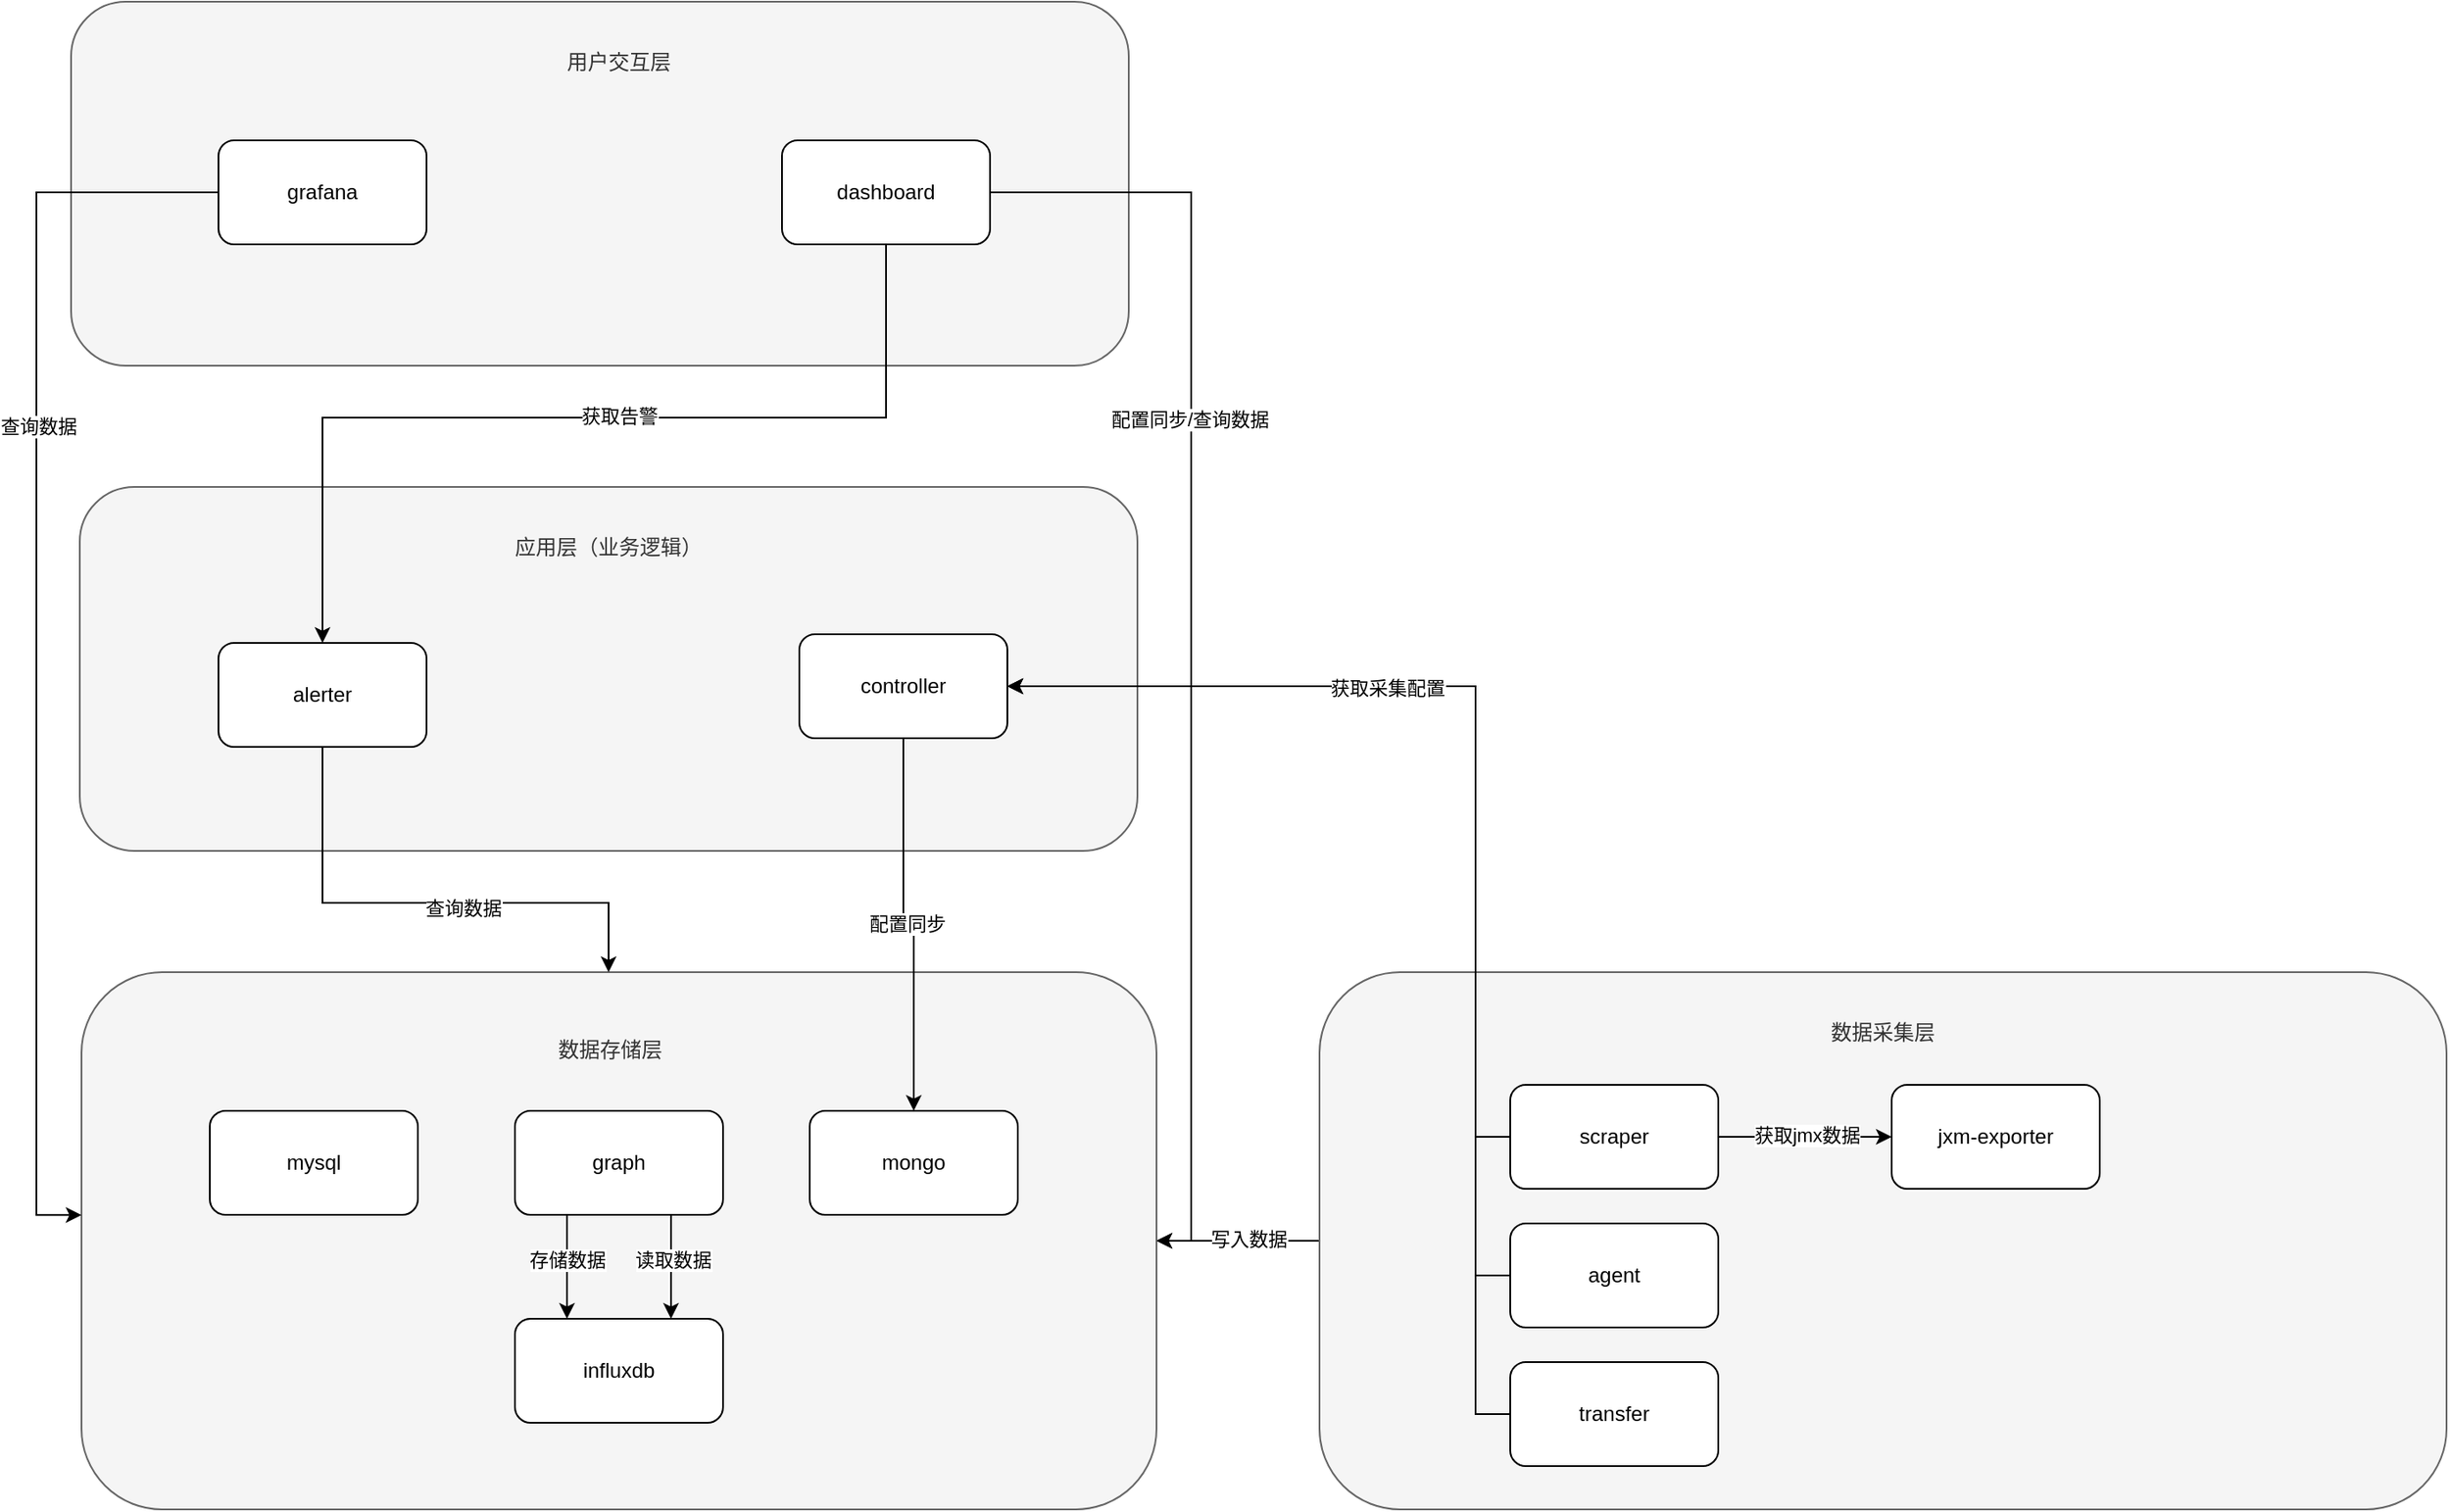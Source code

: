 <mxfile version="27.1.4">
  <diagram name="第 1 页" id="fY5CujeRPEhwM3bfNNjF">
    <mxGraphModel dx="1546" dy="846" grid="1" gridSize="10" guides="1" tooltips="1" connect="1" arrows="1" fold="1" page="1" pageScale="1" pageWidth="827" pageHeight="1169" math="0" shadow="0">
      <root>
        <mxCell id="0" />
        <mxCell id="1" parent="0" />
        <mxCell id="2rTzAIaTju17xesEqHSP-37" style="edgeStyle=orthogonalEdgeStyle;rounded=0;orthogonalLoop=1;jettySize=auto;html=1;entryX=1;entryY=0.5;entryDx=0;entryDy=0;" edge="1" parent="1" source="2rTzAIaTju17xesEqHSP-2" target="2rTzAIaTju17xesEqHSP-1">
          <mxGeometry relative="1" as="geometry" />
        </mxCell>
        <mxCell id="2rTzAIaTju17xesEqHSP-38" value="写入数据" style="edgeLabel;html=1;align=center;verticalAlign=middle;resizable=0;points=[];" vertex="1" connectable="0" parent="2rTzAIaTju17xesEqHSP-37">
          <mxGeometry x="-0.118" y="-1" relative="1" as="geometry">
            <mxPoint as="offset" />
          </mxGeometry>
        </mxCell>
        <mxCell id="2rTzAIaTju17xesEqHSP-2" value="" style="rounded=1;whiteSpace=wrap;html=1;fillColor=#f5f5f5;fontColor=#333333;strokeColor=#666666;" vertex="1" parent="1">
          <mxGeometry x="840" y="590" width="650" height="310" as="geometry" />
        </mxCell>
        <mxCell id="2rTzAIaTju17xesEqHSP-1" value="" style="rounded=1;whiteSpace=wrap;html=1;fillColor=#f5f5f5;fontColor=#333333;strokeColor=#666666;" vertex="1" parent="1">
          <mxGeometry x="126" y="590" width="620" height="310" as="geometry" />
        </mxCell>
        <mxCell id="ItZwud2vc75NwTR2prj7-14" value="" style="rounded=1;whiteSpace=wrap;html=1;fillColor=#f5f5f5;fontColor=#333333;strokeColor=#666666;" parent="1" vertex="1">
          <mxGeometry x="125" y="310" width="610" height="210" as="geometry" />
        </mxCell>
        <mxCell id="2rTzAIaTju17xesEqHSP-6" value="" style="edgeStyle=orthogonalEdgeStyle;rounded=0;orthogonalLoop=1;jettySize=auto;html=1;" edge="1" parent="1" source="ItZwud2vc75NwTR2prj7-2" target="2rTzAIaTju17xesEqHSP-5">
          <mxGeometry relative="1" as="geometry">
            <Array as="points">
              <mxPoint x="406" y="780" />
              <mxPoint x="406" y="780" />
            </Array>
          </mxGeometry>
        </mxCell>
        <mxCell id="2rTzAIaTju17xesEqHSP-9" value="存储数据" style="edgeLabel;html=1;align=center;verticalAlign=middle;resizable=0;points=[];" vertex="1" connectable="0" parent="2rTzAIaTju17xesEqHSP-6">
          <mxGeometry x="-0.133" relative="1" as="geometry">
            <mxPoint as="offset" />
          </mxGeometry>
        </mxCell>
        <mxCell id="2rTzAIaTju17xesEqHSP-8" style="edgeStyle=orthogonalEdgeStyle;rounded=0;orthogonalLoop=1;jettySize=auto;html=1;exitX=0.75;exitY=1;exitDx=0;exitDy=0;entryX=0.75;entryY=0;entryDx=0;entryDy=0;" edge="1" parent="1" source="ItZwud2vc75NwTR2prj7-2" target="2rTzAIaTju17xesEqHSP-5">
          <mxGeometry relative="1" as="geometry" />
        </mxCell>
        <mxCell id="2rTzAIaTju17xesEqHSP-10" value="读取数据" style="edgeLabel;html=1;align=center;verticalAlign=middle;resizable=0;points=[];" vertex="1" connectable="0" parent="2rTzAIaTju17xesEqHSP-8">
          <mxGeometry x="-0.133" y="1" relative="1" as="geometry">
            <mxPoint as="offset" />
          </mxGeometry>
        </mxCell>
        <mxCell id="ItZwud2vc75NwTR2prj7-2" value="graph" style="rounded=1;whiteSpace=wrap;html=1;" parent="1" vertex="1">
          <mxGeometry x="376" y="670" width="120" height="60" as="geometry" />
        </mxCell>
        <mxCell id="ItZwud2vc75NwTR2prj7-9" value="" style="edgeStyle=orthogonalEdgeStyle;rounded=0;orthogonalLoop=1;jettySize=auto;html=1;" parent="1" source="ItZwud2vc75NwTR2prj7-3" target="ItZwud2vc75NwTR2prj7-8" edge="1">
          <mxGeometry relative="1" as="geometry" />
        </mxCell>
        <mxCell id="2rTzAIaTju17xesEqHSP-32" value="获取jmx数据" style="edgeLabel;html=1;align=center;verticalAlign=middle;resizable=0;points=[];" vertex="1" connectable="0" parent="ItZwud2vc75NwTR2prj7-9">
          <mxGeometry x="0.017" y="1" relative="1" as="geometry">
            <mxPoint as="offset" />
          </mxGeometry>
        </mxCell>
        <mxCell id="ItZwud2vc75NwTR2prj7-3" value="scraper" style="rounded=1;whiteSpace=wrap;html=1;" parent="1" vertex="1">
          <mxGeometry x="950" y="655" width="120" height="60" as="geometry" />
        </mxCell>
        <mxCell id="2rTzAIaTju17xesEqHSP-30" style="edgeStyle=orthogonalEdgeStyle;rounded=0;orthogonalLoop=1;jettySize=auto;html=1;entryX=1;entryY=0.5;entryDx=0;entryDy=0;" edge="1" parent="1" source="ItZwud2vc75NwTR2prj7-4" target="ItZwud2vc75NwTR2prj7-7">
          <mxGeometry relative="1" as="geometry">
            <Array as="points">
              <mxPoint x="930" y="765" />
              <mxPoint x="930" y="425" />
            </Array>
          </mxGeometry>
        </mxCell>
        <mxCell id="ItZwud2vc75NwTR2prj7-4" value="agent" style="rounded=1;whiteSpace=wrap;html=1;" parent="1" vertex="1">
          <mxGeometry x="950" y="735" width="120" height="60" as="geometry" />
        </mxCell>
        <mxCell id="2rTzAIaTju17xesEqHSP-31" style="edgeStyle=orthogonalEdgeStyle;rounded=0;orthogonalLoop=1;jettySize=auto;html=1;entryX=1;entryY=0.5;entryDx=0;entryDy=0;" edge="1" parent="1" source="ItZwud2vc75NwTR2prj7-5" target="ItZwud2vc75NwTR2prj7-7">
          <mxGeometry relative="1" as="geometry">
            <Array as="points">
              <mxPoint x="930" y="845" />
              <mxPoint x="930" y="425" />
            </Array>
          </mxGeometry>
        </mxCell>
        <mxCell id="ItZwud2vc75NwTR2prj7-5" value="transfer" style="rounded=1;whiteSpace=wrap;html=1;" parent="1" vertex="1">
          <mxGeometry x="950" y="815" width="120" height="60" as="geometry" />
        </mxCell>
        <mxCell id="2rTzAIaTju17xesEqHSP-22" style="edgeStyle=orthogonalEdgeStyle;rounded=0;orthogonalLoop=1;jettySize=auto;html=1;" edge="1" parent="1" source="ItZwud2vc75NwTR2prj7-6" target="2rTzAIaTju17xesEqHSP-1">
          <mxGeometry relative="1" as="geometry">
            <Array as="points">
              <mxPoint x="265" y="550" />
              <mxPoint x="430" y="550" />
            </Array>
          </mxGeometry>
        </mxCell>
        <mxCell id="2rTzAIaTju17xesEqHSP-23" value="查询数据" style="edgeLabel;html=1;align=center;verticalAlign=middle;resizable=0;points=[];" vertex="1" connectable="0" parent="2rTzAIaTju17xesEqHSP-22">
          <mxGeometry x="0.159" y="-3" relative="1" as="geometry">
            <mxPoint as="offset" />
          </mxGeometry>
        </mxCell>
        <mxCell id="ItZwud2vc75NwTR2prj7-6" value="alerter" style="rounded=1;whiteSpace=wrap;html=1;" parent="1" vertex="1">
          <mxGeometry x="205" y="400" width="120" height="60" as="geometry" />
        </mxCell>
        <mxCell id="2rTzAIaTju17xesEqHSP-17" style="edgeStyle=orthogonalEdgeStyle;rounded=0;orthogonalLoop=1;jettySize=auto;html=1;entryX=0.5;entryY=0;entryDx=0;entryDy=0;" edge="1" parent="1" source="ItZwud2vc75NwTR2prj7-7" target="2rTzAIaTju17xesEqHSP-16">
          <mxGeometry relative="1" as="geometry" />
        </mxCell>
        <mxCell id="2rTzAIaTju17xesEqHSP-18" value="配置同步" style="edgeLabel;html=1;align=center;verticalAlign=middle;resizable=0;points=[];" vertex="1" connectable="0" parent="2rTzAIaTju17xesEqHSP-17">
          <mxGeometry x="-0.009" y="1" relative="1" as="geometry">
            <mxPoint as="offset" />
          </mxGeometry>
        </mxCell>
        <mxCell id="ItZwud2vc75NwTR2prj7-7" value="controller" style="rounded=1;whiteSpace=wrap;html=1;" parent="1" vertex="1">
          <mxGeometry x="540" y="395" width="120" height="60" as="geometry" />
        </mxCell>
        <mxCell id="ItZwud2vc75NwTR2prj7-8" value="jxm-exporter" style="rounded=1;whiteSpace=wrap;html=1;" parent="1" vertex="1">
          <mxGeometry x="1170" y="655" width="120" height="60" as="geometry" />
        </mxCell>
        <mxCell id="ItZwud2vc75NwTR2prj7-15" value="&lt;span style=&quot;color: rgb(51, 51, 51);&quot;&gt;应用层（业务逻辑）&lt;/span&gt;" style="text;html=1;align=center;verticalAlign=middle;whiteSpace=wrap;rounded=0;" parent="1" vertex="1">
          <mxGeometry x="358" y="330" width="144" height="30" as="geometry" />
        </mxCell>
        <mxCell id="ItZwud2vc75NwTR2prj7-16" value="" style="rounded=1;whiteSpace=wrap;html=1;fillColor=#f5f5f5;fontColor=#333333;strokeColor=#666666;" parent="1" vertex="1">
          <mxGeometry x="120" y="30" width="610" height="210" as="geometry" />
        </mxCell>
        <mxCell id="2rTzAIaTju17xesEqHSP-13" style="edgeStyle=orthogonalEdgeStyle;rounded=0;orthogonalLoop=1;jettySize=auto;html=1;entryX=0.5;entryY=0;entryDx=0;entryDy=0;" edge="1" parent="1" source="ItZwud2vc75NwTR2prj7-17" target="ItZwud2vc75NwTR2prj7-6">
          <mxGeometry relative="1" as="geometry">
            <Array as="points">
              <mxPoint x="590" y="270" />
              <mxPoint x="265" y="270" />
            </Array>
          </mxGeometry>
        </mxCell>
        <mxCell id="2rTzAIaTju17xesEqHSP-14" value="获取告警" style="edgeLabel;html=1;align=center;verticalAlign=middle;resizable=0;points=[];" vertex="1" connectable="0" parent="2rTzAIaTju17xesEqHSP-13">
          <mxGeometry x="-0.082" y="-1" relative="1" as="geometry">
            <mxPoint as="offset" />
          </mxGeometry>
        </mxCell>
        <mxCell id="2rTzAIaTju17xesEqHSP-34" style="edgeStyle=orthogonalEdgeStyle;rounded=0;orthogonalLoop=1;jettySize=auto;html=1;entryX=1;entryY=0.5;entryDx=0;entryDy=0;" edge="1" parent="1" source="ItZwud2vc75NwTR2prj7-17" target="2rTzAIaTju17xesEqHSP-1">
          <mxGeometry relative="1" as="geometry">
            <Array as="points">
              <mxPoint x="766" y="140" />
              <mxPoint x="766" y="745" />
            </Array>
          </mxGeometry>
        </mxCell>
        <mxCell id="2rTzAIaTju17xesEqHSP-35" value="配置同步/查询数据" style="edgeLabel;html=1;align=center;verticalAlign=middle;resizable=0;points=[];" vertex="1" connectable="0" parent="2rTzAIaTju17xesEqHSP-34">
          <mxGeometry x="-0.333" y="-1" relative="1" as="geometry">
            <mxPoint as="offset" />
          </mxGeometry>
        </mxCell>
        <mxCell id="ItZwud2vc75NwTR2prj7-17" value="dashboard" style="rounded=1;whiteSpace=wrap;html=1;" parent="1" vertex="1">
          <mxGeometry x="530" y="110" width="120" height="60" as="geometry" />
        </mxCell>
        <mxCell id="2rTzAIaTju17xesEqHSP-26" style="edgeStyle=orthogonalEdgeStyle;rounded=0;orthogonalLoop=1;jettySize=auto;html=1;entryX=0;entryY=0.452;entryDx=0;entryDy=0;entryPerimeter=0;" edge="1" parent="1" source="ItZwud2vc75NwTR2prj7-18" target="2rTzAIaTju17xesEqHSP-1">
          <mxGeometry relative="1" as="geometry">
            <mxPoint x="110" y="580" as="targetPoint" />
            <Array as="points">
              <mxPoint x="100" y="140" />
              <mxPoint x="100" y="730" />
            </Array>
          </mxGeometry>
        </mxCell>
        <mxCell id="2rTzAIaTju17xesEqHSP-36" value="查询数据" style="edgeLabel;html=1;align=center;verticalAlign=middle;resizable=0;points=[];" vertex="1" connectable="0" parent="2rTzAIaTju17xesEqHSP-26">
          <mxGeometry x="-0.334" y="1" relative="1" as="geometry">
            <mxPoint as="offset" />
          </mxGeometry>
        </mxCell>
        <mxCell id="ItZwud2vc75NwTR2prj7-18" value="grafana" style="rounded=1;whiteSpace=wrap;html=1;" parent="1" vertex="1">
          <mxGeometry x="205" y="110" width="120" height="60" as="geometry" />
        </mxCell>
        <mxCell id="2rTzAIaTju17xesEqHSP-3" value="&lt;span style=&quot;color: rgb(51, 51, 51);&quot;&gt;数据存储层&lt;/span&gt;" style="text;html=1;align=center;verticalAlign=middle;whiteSpace=wrap;rounded=0;" vertex="1" parent="1">
          <mxGeometry x="359" y="620" width="144" height="30" as="geometry" />
        </mxCell>
        <mxCell id="2rTzAIaTju17xesEqHSP-4" value="&lt;span style=&quot;color: rgb(51, 51, 51);&quot;&gt;用户交互层&lt;/span&gt;" style="text;html=1;align=center;verticalAlign=middle;whiteSpace=wrap;rounded=0;" vertex="1" parent="1">
          <mxGeometry x="364" y="50" width="144" height="30" as="geometry" />
        </mxCell>
        <mxCell id="2rTzAIaTju17xesEqHSP-5" value="influxdb" style="rounded=1;whiteSpace=wrap;html=1;" vertex="1" parent="1">
          <mxGeometry x="376" y="790" width="120" height="60" as="geometry" />
        </mxCell>
        <mxCell id="2rTzAIaTju17xesEqHSP-11" value="&lt;span style=&quot;color: rgb(51, 51, 51);&quot;&gt;数据采集层&lt;/span&gt;" style="text;html=1;align=center;verticalAlign=middle;whiteSpace=wrap;rounded=0;" vertex="1" parent="1">
          <mxGeometry x="1093" y="610" width="144" height="30" as="geometry" />
        </mxCell>
        <mxCell id="2rTzAIaTju17xesEqHSP-16" value="mongo" style="rounded=1;whiteSpace=wrap;html=1;" vertex="1" parent="1">
          <mxGeometry x="546" y="670" width="120" height="60" as="geometry" />
        </mxCell>
        <mxCell id="2rTzAIaTju17xesEqHSP-20" style="edgeStyle=orthogonalEdgeStyle;rounded=0;orthogonalLoop=1;jettySize=auto;html=1;entryX=1;entryY=0.5;entryDx=0;entryDy=0;exitX=0;exitY=0.5;exitDx=0;exitDy=0;" edge="1" parent="1" source="ItZwud2vc75NwTR2prj7-3" target="ItZwud2vc75NwTR2prj7-7">
          <mxGeometry relative="1" as="geometry">
            <mxPoint x="930" y="590" as="sourcePoint" />
            <Array as="points">
              <mxPoint x="930" y="685" />
              <mxPoint x="930" y="425" />
            </Array>
          </mxGeometry>
        </mxCell>
        <mxCell id="2rTzAIaTju17xesEqHSP-21" value="获取采集配置" style="edgeLabel;html=1;align=center;verticalAlign=middle;resizable=0;points=[];" vertex="1" connectable="0" parent="2rTzAIaTju17xesEqHSP-20">
          <mxGeometry x="0.204" y="1" relative="1" as="geometry">
            <mxPoint as="offset" />
          </mxGeometry>
        </mxCell>
        <mxCell id="2rTzAIaTju17xesEqHSP-33" value="mysql" style="rounded=1;whiteSpace=wrap;html=1;" vertex="1" parent="1">
          <mxGeometry x="200" y="670" width="120" height="60" as="geometry" />
        </mxCell>
      </root>
    </mxGraphModel>
  </diagram>
</mxfile>
